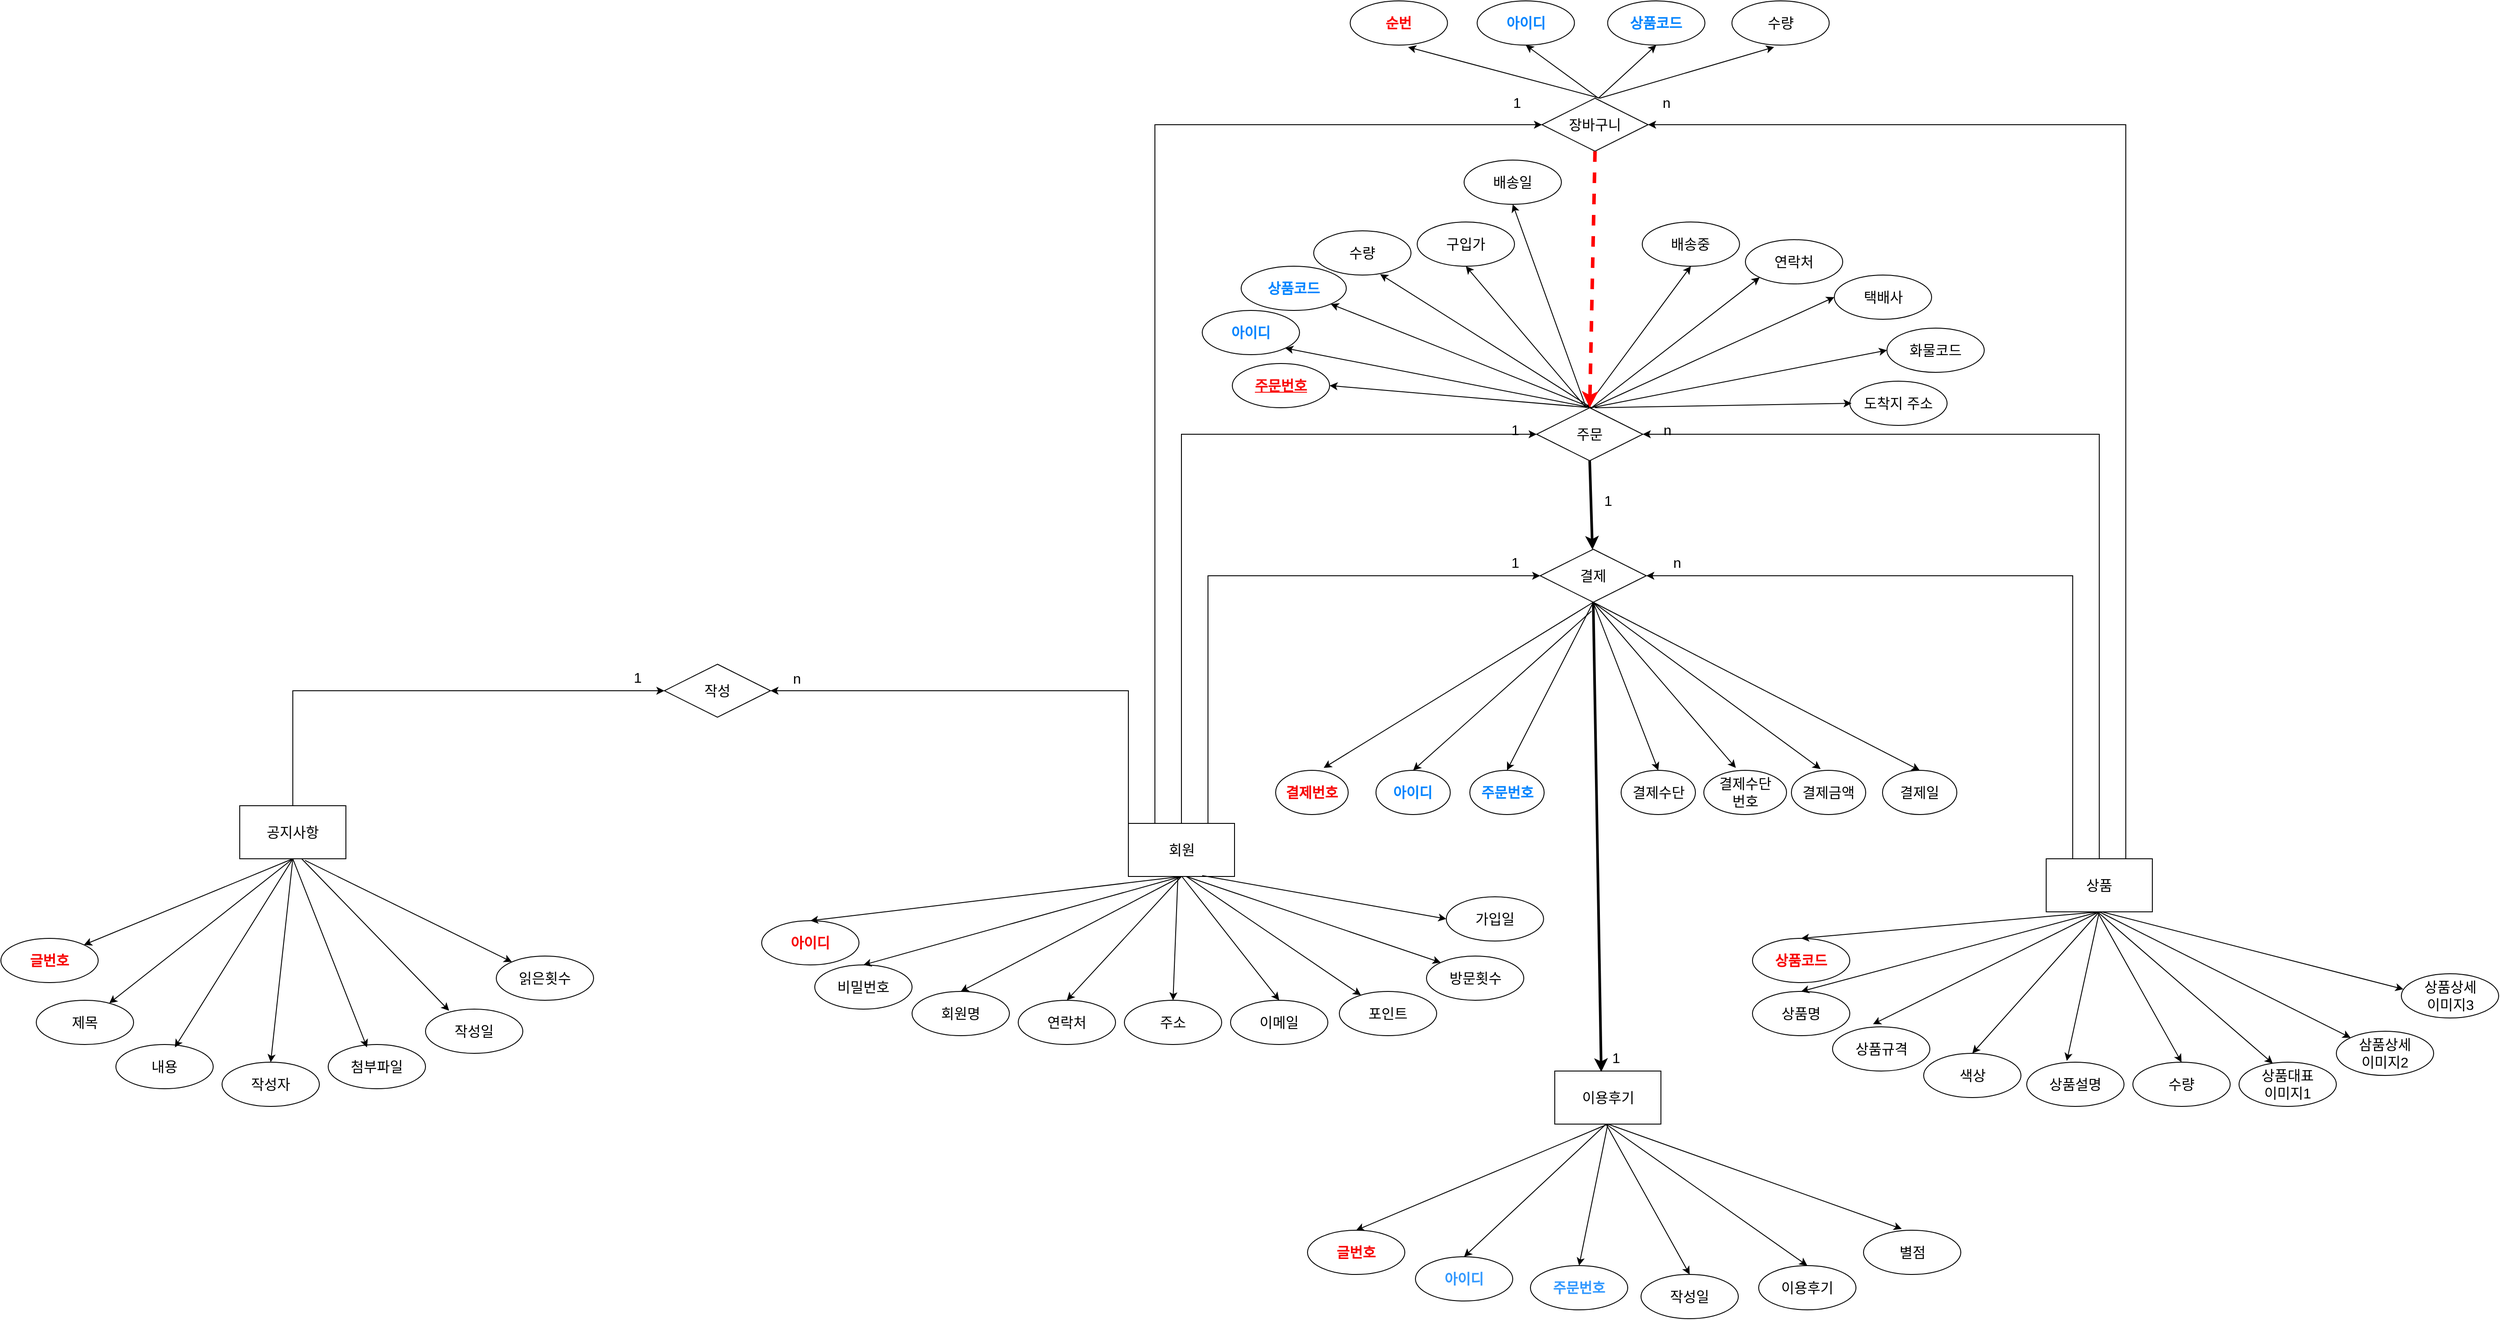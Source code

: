 <mxfile version="21.2.2" type="device">
  <diagram id="R2lEEEUBdFMjLlhIrx00" name="Page-1">
    <mxGraphModel dx="2390" dy="1178" grid="0" gridSize="10" guides="1" tooltips="1" connect="1" arrows="1" fold="1" page="1" pageScale="1" pageWidth="10000" pageHeight="5000" math="0" shadow="0" extFonts="Permanent Marker^https://fonts.googleapis.com/css?family=Permanent+Marker">
      <root>
        <mxCell id="0" />
        <mxCell id="1" parent="0" />
        <mxCell id="uqeAqKsrdyoIgIY8dId6-229" style="edgeStyle=orthogonalEdgeStyle;rounded=0;orthogonalLoop=1;jettySize=auto;html=1;exitX=0.5;exitY=0;exitDx=0;exitDy=0;entryX=0;entryY=0.5;entryDx=0;entryDy=0;fontSize=16;" parent="1" source="uqeAqKsrdyoIgIY8dId6-232" target="uqeAqKsrdyoIgIY8dId6-257" edge="1">
          <mxGeometry relative="1" as="geometry" />
        </mxCell>
        <mxCell id="uqeAqKsrdyoIgIY8dId6-230" style="edgeStyle=orthogonalEdgeStyle;rounded=0;orthogonalLoop=1;jettySize=auto;html=1;exitX=0.25;exitY=0;exitDx=0;exitDy=0;entryX=0;entryY=0.5;entryDx=0;entryDy=0;fontSize=16;" parent="1" source="uqeAqKsrdyoIgIY8dId6-232" target="uqeAqKsrdyoIgIY8dId6-267" edge="1">
          <mxGeometry relative="1" as="geometry" />
        </mxCell>
        <mxCell id="uqeAqKsrdyoIgIY8dId6-231" style="edgeStyle=orthogonalEdgeStyle;rounded=0;orthogonalLoop=1;jettySize=auto;html=1;exitX=0.75;exitY=0;exitDx=0;exitDy=0;entryX=0;entryY=0.5;entryDx=0;entryDy=0;fontSize=16;" parent="1" source="uqeAqKsrdyoIgIY8dId6-232" target="uqeAqKsrdyoIgIY8dId6-280" edge="1">
          <mxGeometry relative="1" as="geometry" />
        </mxCell>
        <mxCell id="uqy_jj-NDFEcj7-FZCHa-26" style="edgeStyle=orthogonalEdgeStyle;rounded=0;orthogonalLoop=1;jettySize=auto;html=1;exitX=0;exitY=0;exitDx=0;exitDy=0;entryX=1;entryY=0.5;entryDx=0;entryDy=0;" parent="1" source="uqeAqKsrdyoIgIY8dId6-232" target="uqy_jj-NDFEcj7-FZCHa-20" edge="1">
          <mxGeometry relative="1" as="geometry" />
        </mxCell>
        <mxCell id="uqeAqKsrdyoIgIY8dId6-232" value="회원" style="rounded=0;whiteSpace=wrap;html=1;fontSize=16;" parent="1" vertex="1">
          <mxGeometry x="1774.5" y="1350" width="120" height="60" as="geometry" />
        </mxCell>
        <mxCell id="uqeAqKsrdyoIgIY8dId6-233" style="edgeStyle=orthogonalEdgeStyle;rounded=0;orthogonalLoop=1;jettySize=auto;html=1;exitX=0.5;exitY=0;exitDx=0;exitDy=0;entryX=1;entryY=0.5;entryDx=0;entryDy=0;fontSize=16;" parent="1" source="uqeAqKsrdyoIgIY8dId6-236" target="uqeAqKsrdyoIgIY8dId6-257" edge="1">
          <mxGeometry relative="1" as="geometry" />
        </mxCell>
        <mxCell id="uqeAqKsrdyoIgIY8dId6-234" style="edgeStyle=orthogonalEdgeStyle;rounded=0;orthogonalLoop=1;jettySize=auto;html=1;exitX=0.75;exitY=0;exitDx=0;exitDy=0;entryX=1;entryY=0.5;entryDx=0;entryDy=0;fontSize=16;" parent="1" source="uqeAqKsrdyoIgIY8dId6-236" target="uqeAqKsrdyoIgIY8dId6-267" edge="1">
          <mxGeometry relative="1" as="geometry" />
        </mxCell>
        <mxCell id="uqeAqKsrdyoIgIY8dId6-235" style="edgeStyle=orthogonalEdgeStyle;rounded=0;orthogonalLoop=1;jettySize=auto;html=1;exitX=0.25;exitY=0;exitDx=0;exitDy=0;entryX=1;entryY=0.5;entryDx=0;entryDy=0;fontSize=16;" parent="1" source="uqeAqKsrdyoIgIY8dId6-236" target="uqeAqKsrdyoIgIY8dId6-280" edge="1">
          <mxGeometry relative="1" as="geometry" />
        </mxCell>
        <mxCell id="uqeAqKsrdyoIgIY8dId6-236" value="상품" style="rounded=0;whiteSpace=wrap;html=1;fontSize=16;" parent="1" vertex="1">
          <mxGeometry x="2812" y="1390" width="120" height="60" as="geometry" />
        </mxCell>
        <mxCell id="uqeAqKsrdyoIgIY8dId6-237" value="아이디" style="ellipse;whiteSpace=wrap;html=1;fontSize=16;fontStyle=1;fontColor=#f70202;" parent="1" vertex="1">
          <mxGeometry x="1360" y="1460" width="110" height="50" as="geometry" />
        </mxCell>
        <mxCell id="uqeAqKsrdyoIgIY8dId6-238" value="비밀번호" style="ellipse;whiteSpace=wrap;html=1;fontSize=16;" parent="1" vertex="1">
          <mxGeometry x="1420" y="1510" width="110" height="50" as="geometry" />
        </mxCell>
        <mxCell id="uqeAqKsrdyoIgIY8dId6-239" value="회원명" style="ellipse;whiteSpace=wrap;html=1;fontSize=16;" parent="1" vertex="1">
          <mxGeometry x="1530" y="1540" width="110" height="50" as="geometry" />
        </mxCell>
        <mxCell id="uqeAqKsrdyoIgIY8dId6-240" value="연락처" style="ellipse;whiteSpace=wrap;html=1;fontSize=16;" parent="1" vertex="1">
          <mxGeometry x="1650" y="1550" width="110" height="50" as="geometry" />
        </mxCell>
        <mxCell id="uqeAqKsrdyoIgIY8dId6-241" value="주소" style="ellipse;whiteSpace=wrap;html=1;fontSize=16;" parent="1" vertex="1">
          <mxGeometry x="1770" y="1550" width="110" height="50" as="geometry" />
        </mxCell>
        <mxCell id="uqeAqKsrdyoIgIY8dId6-242" value="" style="endArrow=classic;html=1;rounded=0;exitX=0.5;exitY=1;exitDx=0;exitDy=0;entryX=0.5;entryY=0;entryDx=0;entryDy=0;" parent="1" source="uqeAqKsrdyoIgIY8dId6-232" target="uqeAqKsrdyoIgIY8dId6-237" edge="1">
          <mxGeometry width="50" height="50" relative="1" as="geometry">
            <mxPoint x="1813" y="1440" as="sourcePoint" />
            <mxPoint x="1238" y="1420" as="targetPoint" />
          </mxGeometry>
        </mxCell>
        <mxCell id="uqeAqKsrdyoIgIY8dId6-243" value="" style="endArrow=classic;html=1;rounded=0;exitX=0.5;exitY=1;exitDx=0;exitDy=0;entryX=0.5;entryY=0;entryDx=0;entryDy=0;fontSize=16;" parent="1" source="uqeAqKsrdyoIgIY8dId6-232" target="uqeAqKsrdyoIgIY8dId6-238" edge="1">
          <mxGeometry width="50" height="50" relative="1" as="geometry">
            <mxPoint x="1844.5" y="1420" as="sourcePoint" />
            <mxPoint x="1605.5" y="1560" as="targetPoint" />
          </mxGeometry>
        </mxCell>
        <mxCell id="uqeAqKsrdyoIgIY8dId6-244" value="" style="endArrow=classic;html=1;rounded=0;exitX=0.5;exitY=1;exitDx=0;exitDy=0;entryX=0.5;entryY=0;entryDx=0;entryDy=0;fontSize=16;" parent="1" source="uqeAqKsrdyoIgIY8dId6-232" target="uqeAqKsrdyoIgIY8dId6-239" edge="1">
          <mxGeometry width="50" height="50" relative="1" as="geometry">
            <mxPoint x="1854.5" y="1430" as="sourcePoint" />
            <mxPoint x="1615.5" y="1570" as="targetPoint" />
          </mxGeometry>
        </mxCell>
        <mxCell id="uqeAqKsrdyoIgIY8dId6-245" value="" style="endArrow=classic;html=1;rounded=0;exitX=0.5;exitY=1;exitDx=0;exitDy=0;entryX=0.5;entryY=0;entryDx=0;entryDy=0;fontSize=16;" parent="1" source="uqeAqKsrdyoIgIY8dId6-232" target="uqeAqKsrdyoIgIY8dId6-240" edge="1">
          <mxGeometry width="50" height="50" relative="1" as="geometry">
            <mxPoint x="1864.5" y="1440" as="sourcePoint" />
            <mxPoint x="1625.5" y="1580" as="targetPoint" />
          </mxGeometry>
        </mxCell>
        <mxCell id="uqeAqKsrdyoIgIY8dId6-246" value="" style="endArrow=classic;html=1;rounded=0;entryX=0.5;entryY=0;entryDx=0;entryDy=0;fontSize=16;" parent="1" target="uqeAqKsrdyoIgIY8dId6-241" edge="1">
          <mxGeometry width="50" height="50" relative="1" as="geometry">
            <mxPoint x="1830.5" y="1410" as="sourcePoint" />
            <mxPoint x="1635.5" y="1590" as="targetPoint" />
          </mxGeometry>
        </mxCell>
        <mxCell id="uqeAqKsrdyoIgIY8dId6-247" value="상품코드" style="ellipse;whiteSpace=wrap;html=1;fontSize=16;fontStyle=1;fontColor=#f70202;" parent="1" vertex="1">
          <mxGeometry x="2480" y="1480" width="110" height="50" as="geometry" />
        </mxCell>
        <mxCell id="uqeAqKsrdyoIgIY8dId6-248" value="상품명" style="ellipse;whiteSpace=wrap;html=1;fontSize=16;" parent="1" vertex="1">
          <mxGeometry x="2480" y="1540" width="110" height="50" as="geometry" />
        </mxCell>
        <mxCell id="uqeAqKsrdyoIgIY8dId6-249" value="상품규격" style="ellipse;whiteSpace=wrap;html=1;fontSize=16;" parent="1" vertex="1">
          <mxGeometry x="2570.5" y="1580" width="110" height="50" as="geometry" />
        </mxCell>
        <mxCell id="uqeAqKsrdyoIgIY8dId6-250" value="색상" style="ellipse;whiteSpace=wrap;html=1;fontSize=16;" parent="1" vertex="1">
          <mxGeometry x="2673.5" y="1610" width="110" height="50" as="geometry" />
        </mxCell>
        <mxCell id="uqeAqKsrdyoIgIY8dId6-251" value="상품설명" style="ellipse;whiteSpace=wrap;html=1;fontSize=16;" parent="1" vertex="1">
          <mxGeometry x="2790" y="1620" width="110" height="50" as="geometry" />
        </mxCell>
        <mxCell id="uqeAqKsrdyoIgIY8dId6-252" value="" style="endArrow=classic;html=1;rounded=0;exitX=0.5;exitY=1;exitDx=0;exitDy=0;entryX=0.5;entryY=0;entryDx=0;entryDy=0;fontSize=16;" parent="1" source="uqeAqKsrdyoIgIY8dId6-236" target="uqeAqKsrdyoIgIY8dId6-247" edge="1">
          <mxGeometry width="50" height="50" relative="1" as="geometry">
            <mxPoint x="2176" y="1430" as="sourcePoint" />
            <mxPoint x="1937" y="1570" as="targetPoint" />
          </mxGeometry>
        </mxCell>
        <mxCell id="uqeAqKsrdyoIgIY8dId6-253" value="" style="endArrow=classic;html=1;rounded=0;entryX=0.5;entryY=0;entryDx=0;entryDy=0;fontSize=16;" parent="1" target="uqeAqKsrdyoIgIY8dId6-248" edge="1">
          <mxGeometry width="50" height="50" relative="1" as="geometry">
            <mxPoint x="2872" y="1450" as="sourcePoint" />
            <mxPoint x="2647" y="1570" as="targetPoint" />
          </mxGeometry>
        </mxCell>
        <mxCell id="uqeAqKsrdyoIgIY8dId6-254" value="" style="endArrow=classic;html=1;rounded=0;entryX=0.416;entryY=-0.059;entryDx=0;entryDy=0;entryPerimeter=0;exitX=0.5;exitY=1;exitDx=0;exitDy=0;fontSize=16;" parent="1" source="uqeAqKsrdyoIgIY8dId6-236" target="uqeAqKsrdyoIgIY8dId6-249" edge="1">
          <mxGeometry width="50" height="50" relative="1" as="geometry">
            <mxPoint x="2872" y="1460" as="sourcePoint" />
            <mxPoint x="2667" y="1590" as="targetPoint" />
          </mxGeometry>
        </mxCell>
        <mxCell id="uqeAqKsrdyoIgIY8dId6-255" value="" style="endArrow=classic;html=1;rounded=0;entryX=0.5;entryY=0;entryDx=0;entryDy=0;fontSize=16;" parent="1" target="uqeAqKsrdyoIgIY8dId6-250" edge="1">
          <mxGeometry width="50" height="50" relative="1" as="geometry">
            <mxPoint x="2872" y="1450" as="sourcePoint" />
            <mxPoint x="2677" y="1600" as="targetPoint" />
          </mxGeometry>
        </mxCell>
        <mxCell id="uqeAqKsrdyoIgIY8dId6-256" value="" style="endArrow=classic;html=1;rounded=0;entryX=0.412;entryY=-0.029;entryDx=0;entryDy=0;fontSize=16;entryPerimeter=0;" parent="1" target="uqeAqKsrdyoIgIY8dId6-251" edge="1">
          <mxGeometry width="50" height="50" relative="1" as="geometry">
            <mxPoint x="2872" y="1450" as="sourcePoint" />
            <mxPoint x="3157" y="1560" as="targetPoint" />
          </mxGeometry>
        </mxCell>
        <mxCell id="uqeAqKsrdyoIgIY8dId6-257" value="주문" style="rhombus;whiteSpace=wrap;html=1;fontSize=16;" parent="1" vertex="1">
          <mxGeometry x="2236" y="880" width="120" height="60" as="geometry" />
        </mxCell>
        <mxCell id="uqeAqKsrdyoIgIY8dId6-258" value="주문번호" style="ellipse;whiteSpace=wrap;html=1;fontSize=16;fontStyle=5;fontColor=#f90b0b;" parent="1" vertex="1">
          <mxGeometry x="1892" y="830" width="110" height="50" as="geometry" />
        </mxCell>
        <mxCell id="uqeAqKsrdyoIgIY8dId6-259" value="아이디" style="ellipse;whiteSpace=wrap;html=1;fontSize=16;fontStyle=1;fontColor=#0084ff;" parent="1" vertex="1">
          <mxGeometry x="1858" y="770" width="110" height="50" as="geometry" />
        </mxCell>
        <mxCell id="uqeAqKsrdyoIgIY8dId6-260" value="상품코드" style="ellipse;whiteSpace=wrap;html=1;fontSize=16;fontStyle=1;fontColor=#0084ff;" parent="1" vertex="1">
          <mxGeometry x="1902" y="720" width="118.88" height="50" as="geometry" />
        </mxCell>
        <mxCell id="uqeAqKsrdyoIgIY8dId6-261" value="수량" style="ellipse;whiteSpace=wrap;html=1;fontSize=16;" parent="1" vertex="1">
          <mxGeometry x="1984" y="680" width="110" height="50" as="geometry" />
        </mxCell>
        <mxCell id="uqeAqKsrdyoIgIY8dId6-262" value="" style="endArrow=classic;html=1;rounded=0;exitX=0.5;exitY=0;exitDx=0;exitDy=0;entryX=1;entryY=0.5;entryDx=0;entryDy=0;fontSize=16;" parent="1" target="uqeAqKsrdyoIgIY8dId6-258" edge="1">
          <mxGeometry width="50" height="50" relative="1" as="geometry">
            <mxPoint x="2298" y="880" as="sourcePoint" />
            <mxPoint x="2344" y="810" as="targetPoint" />
          </mxGeometry>
        </mxCell>
        <mxCell id="uqeAqKsrdyoIgIY8dId6-263" value="" style="endArrow=classic;html=1;rounded=0;exitX=0.5;exitY=0;exitDx=0;exitDy=0;entryX=1;entryY=1;entryDx=0;entryDy=0;fontSize=16;" parent="1" target="uqeAqKsrdyoIgIY8dId6-259" edge="1">
          <mxGeometry width="50" height="50" relative="1" as="geometry">
            <mxPoint x="2298" y="880" as="sourcePoint" />
            <mxPoint x="2116" y="791" as="targetPoint" />
          </mxGeometry>
        </mxCell>
        <mxCell id="uqeAqKsrdyoIgIY8dId6-264" value="" style="endArrow=classic;html=1;rounded=0;exitX=0.5;exitY=0;exitDx=0;exitDy=0;fontSize=16;entryX=1;entryY=1;entryDx=0;entryDy=0;" parent="1" target="uqeAqKsrdyoIgIY8dId6-260" edge="1">
          <mxGeometry width="50" height="50" relative="1" as="geometry">
            <mxPoint x="2298" y="880" as="sourcePoint" />
            <mxPoint x="1972" y="770" as="targetPoint" />
          </mxGeometry>
        </mxCell>
        <mxCell id="uqeAqKsrdyoIgIY8dId6-265" value="" style="endArrow=classic;html=1;rounded=0;exitX=0.5;exitY=0;exitDx=0;exitDy=0;entryX=0.683;entryY=0.98;entryDx=0;entryDy=0;fontSize=16;entryPerimeter=0;" parent="1" target="uqeAqKsrdyoIgIY8dId6-261" edge="1">
          <mxGeometry width="50" height="50" relative="1" as="geometry">
            <mxPoint x="2298" y="880" as="sourcePoint" />
            <mxPoint x="2136" y="811" as="targetPoint" />
          </mxGeometry>
        </mxCell>
        <mxCell id="uqeAqKsrdyoIgIY8dId6-266" value="" style="endArrow=classic;html=1;rounded=0;entryX=0.5;entryY=1;entryDx=0;entryDy=0;fontSize=16;" parent="1" target="uqeAqKsrdyoIgIY8dId6-328" edge="1">
          <mxGeometry width="50" height="50" relative="1" as="geometry">
            <mxPoint x="2292" y="880" as="sourcePoint" />
            <mxPoint x="2146" y="821" as="targetPoint" />
          </mxGeometry>
        </mxCell>
        <mxCell id="uqeAqKsrdyoIgIY8dId6-267" value="장바구니" style="rhombus;whiteSpace=wrap;html=1;fontSize=16;" parent="1" vertex="1">
          <mxGeometry x="2242" y="530" width="120" height="60" as="geometry" />
        </mxCell>
        <mxCell id="uqeAqKsrdyoIgIY8dId6-268" value="순번" style="ellipse;whiteSpace=wrap;html=1;fontSize=16;fontStyle=1;fontColor=#fb0404;" parent="1" vertex="1">
          <mxGeometry x="2025.25" y="420" width="110" height="50" as="geometry" />
        </mxCell>
        <mxCell id="uqeAqKsrdyoIgIY8dId6-269" value="아이디" style="ellipse;whiteSpace=wrap;html=1;fontSize=16;fontStyle=1;fontColor=#0084ff;" parent="1" vertex="1">
          <mxGeometry x="2168.75" y="420" width="110" height="50" as="geometry" />
        </mxCell>
        <mxCell id="uqeAqKsrdyoIgIY8dId6-270" value="상품코드" style="ellipse;whiteSpace=wrap;html=1;fontSize=16;fontStyle=1;fontColor=#0084ff;" parent="1" vertex="1">
          <mxGeometry x="2316.25" y="420" width="110" height="50" as="geometry" />
        </mxCell>
        <mxCell id="uqeAqKsrdyoIgIY8dId6-271" value="수량" style="ellipse;whiteSpace=wrap;html=1;fontSize=16;" parent="1" vertex="1">
          <mxGeometry x="2456.75" y="420" width="110" height="50" as="geometry" />
        </mxCell>
        <mxCell id="uqeAqKsrdyoIgIY8dId6-272" value="" style="endArrow=classic;html=1;rounded=0;exitX=0.5;exitY=0;exitDx=0;exitDy=0;entryX=0.595;entryY=1.045;entryDx=0;entryDy=0;entryPerimeter=0;fontSize=16;" parent="1" target="uqeAqKsrdyoIgIY8dId6-268" edge="1">
          <mxGeometry width="50" height="50" relative="1" as="geometry">
            <mxPoint x="2307.38" y="530" as="sourcePoint" />
            <mxPoint x="2415.38" y="630" as="targetPoint" />
          </mxGeometry>
        </mxCell>
        <mxCell id="uqeAqKsrdyoIgIY8dId6-273" value="" style="endArrow=classic;html=1;rounded=0;entryX=0.5;entryY=1;entryDx=0;entryDy=0;fontSize=16;" parent="1" target="uqeAqKsrdyoIgIY8dId6-269" edge="1">
          <mxGeometry width="50" height="50" relative="1" as="geometry">
            <mxPoint x="2305.88" y="530" as="sourcePoint" />
            <mxPoint x="2129.38" y="452" as="targetPoint" />
          </mxGeometry>
        </mxCell>
        <mxCell id="uqeAqKsrdyoIgIY8dId6-274" value="" style="endArrow=classic;html=1;rounded=0;entryX=0.5;entryY=1;entryDx=0;entryDy=0;fontSize=16;" parent="1" target="uqeAqKsrdyoIgIY8dId6-270" edge="1">
          <mxGeometry width="50" height="50" relative="1" as="geometry">
            <mxPoint x="2305.88" y="530" as="sourcePoint" />
            <mxPoint x="2263.38" y="450" as="targetPoint" />
          </mxGeometry>
        </mxCell>
        <mxCell id="uqeAqKsrdyoIgIY8dId6-275" value="" style="endArrow=classic;html=1;rounded=0;entryX=0.434;entryY=1.045;entryDx=0;entryDy=0;entryPerimeter=0;exitX=0.5;exitY=0;exitDx=0;exitDy=0;fontSize=16;" parent="1" target="uqeAqKsrdyoIgIY8dId6-271" edge="1">
          <mxGeometry width="50" height="50" relative="1" as="geometry">
            <mxPoint x="2307.38" y="530" as="sourcePoint" />
            <mxPoint x="2410.38" y="450" as="targetPoint" />
          </mxGeometry>
        </mxCell>
        <mxCell id="uqeAqKsrdyoIgIY8dId6-276" value="1" style="text;html=1;strokeColor=none;fillColor=none;align=center;verticalAlign=middle;whiteSpace=wrap;rounded=0;fontSize=16;" parent="1" vertex="1">
          <mxGeometry x="2182" y="890" width="60" height="30" as="geometry" />
        </mxCell>
        <mxCell id="uqeAqKsrdyoIgIY8dId6-277" value="n" style="text;html=1;strokeColor=none;fillColor=none;align=center;verticalAlign=middle;whiteSpace=wrap;rounded=0;fontSize=16;" parent="1" vertex="1">
          <mxGeometry x="2354" y="890" width="60" height="30" as="geometry" />
        </mxCell>
        <mxCell id="uqeAqKsrdyoIgIY8dId6-278" value="1" style="text;html=1;strokeColor=none;fillColor=none;align=center;verticalAlign=middle;whiteSpace=wrap;rounded=0;fontSize=16;" parent="1" vertex="1">
          <mxGeometry x="2183.88" y="520" width="60" height="30" as="geometry" />
        </mxCell>
        <mxCell id="uqeAqKsrdyoIgIY8dId6-279" value="n" style="text;html=1;strokeColor=none;fillColor=none;align=center;verticalAlign=middle;whiteSpace=wrap;rounded=0;fontSize=16;" parent="1" vertex="1">
          <mxGeometry x="2353.38" y="520" width="60" height="30" as="geometry" />
        </mxCell>
        <mxCell id="uqeAqKsrdyoIgIY8dId6-280" value="결제" style="rhombus;whiteSpace=wrap;html=1;fontSize=16;" parent="1" vertex="1">
          <mxGeometry x="2240" y="1040" width="120" height="60" as="geometry" />
        </mxCell>
        <mxCell id="uqeAqKsrdyoIgIY8dId6-281" value="" style="endArrow=classic;html=1;rounded=0;exitX=0.5;exitY=1;exitDx=0;exitDy=0;fontSize=16;strokeWidth=3;" parent="1" source="uqeAqKsrdyoIgIY8dId6-257" target="uqeAqKsrdyoIgIY8dId6-280" edge="1">
          <mxGeometry width="50" height="50" relative="1" as="geometry">
            <mxPoint x="2382" y="1080" as="sourcePoint" />
            <mxPoint x="2432" y="1030" as="targetPoint" />
          </mxGeometry>
        </mxCell>
        <mxCell id="uqeAqKsrdyoIgIY8dId6-282" value="결제번호" style="ellipse;whiteSpace=wrap;html=1;fontSize=16;fontStyle=1;fontColor=#f70202;" parent="1" vertex="1">
          <mxGeometry x="1941" y="1290" width="82" height="50" as="geometry" />
        </mxCell>
        <mxCell id="uqeAqKsrdyoIgIY8dId6-283" value="아이디" style="ellipse;whiteSpace=wrap;html=1;fontSize=16;fontStyle=1;fontColor=#0084ff;" parent="1" vertex="1">
          <mxGeometry x="2054.38" y="1290" width="84" height="50" as="geometry" />
        </mxCell>
        <mxCell id="uqeAqKsrdyoIgIY8dId6-284" value="주문번호" style="ellipse;whiteSpace=wrap;html=1;fontSize=16;fontStyle=1;fontColor=#0084ff;" parent="1" vertex="1">
          <mxGeometry x="2160.5" y="1290" width="84" height="50" as="geometry" />
        </mxCell>
        <mxCell id="uqeAqKsrdyoIgIY8dId6-285" value="결제수단" style="ellipse;whiteSpace=wrap;html=1;fontSize=16;" parent="1" vertex="1">
          <mxGeometry x="2331.5" y="1290" width="84" height="50" as="geometry" />
        </mxCell>
        <mxCell id="uqeAqKsrdyoIgIY8dId6-286" value="결제수단&lt;br&gt;번호" style="ellipse;whiteSpace=wrap;html=1;fontSize=16;" parent="1" vertex="1">
          <mxGeometry x="2425" y="1290" width="93.5" height="50" as="geometry" />
        </mxCell>
        <mxCell id="uqeAqKsrdyoIgIY8dId6-287" value="결제금액" style="ellipse;whiteSpace=wrap;html=1;fontSize=16;" parent="1" vertex="1">
          <mxGeometry x="2524" y="1290" width="84" height="50" as="geometry" />
        </mxCell>
        <mxCell id="uqeAqKsrdyoIgIY8dId6-288" value="결제일" style="ellipse;whiteSpace=wrap;html=1;fontSize=16;" parent="1" vertex="1">
          <mxGeometry x="2627" y="1290" width="84" height="50" as="geometry" />
        </mxCell>
        <mxCell id="uqeAqKsrdyoIgIY8dId6-289" value="1" style="text;html=1;strokeColor=none;fillColor=none;align=center;verticalAlign=middle;whiteSpace=wrap;rounded=0;fontSize=16;" parent="1" vertex="1">
          <mxGeometry x="2182" y="1040" width="60" height="30" as="geometry" />
        </mxCell>
        <mxCell id="uqeAqKsrdyoIgIY8dId6-290" value="n" style="text;html=1;strokeColor=none;fillColor=none;align=center;verticalAlign=middle;whiteSpace=wrap;rounded=0;fontSize=16;" parent="1" vertex="1">
          <mxGeometry x="2365" y="1040" width="60" height="30" as="geometry" />
        </mxCell>
        <mxCell id="uqeAqKsrdyoIgIY8dId6-291" value="" style="endArrow=classic;html=1;rounded=0;exitX=0.5;exitY=1;exitDx=0;exitDy=0;entryX=0.662;entryY=-0.055;entryDx=0;entryDy=0;entryPerimeter=0;fontSize=16;" parent="1" source="uqeAqKsrdyoIgIY8dId6-280" target="uqeAqKsrdyoIgIY8dId6-282" edge="1">
          <mxGeometry width="50" height="50" relative="1" as="geometry">
            <mxPoint x="2377.5" y="1140" as="sourcePoint" />
            <mxPoint x="2427.5" y="1090" as="targetPoint" />
          </mxGeometry>
        </mxCell>
        <mxCell id="uqeAqKsrdyoIgIY8dId6-292" value="" style="endArrow=classic;html=1;rounded=0;entryX=0.5;entryY=0;entryDx=0;entryDy=0;fontSize=16;" parent="1" target="uqeAqKsrdyoIgIY8dId6-283" edge="1">
          <mxGeometry width="50" height="50" relative="1" as="geometry">
            <mxPoint x="2298" y="1110" as="sourcePoint" />
            <mxPoint x="2035.5" y="1107" as="targetPoint" />
          </mxGeometry>
        </mxCell>
        <mxCell id="uqeAqKsrdyoIgIY8dId6-293" value="" style="endArrow=classic;html=1;rounded=0;entryX=0.5;entryY=0;entryDx=0;entryDy=0;fontSize=16;" parent="1" target="uqeAqKsrdyoIgIY8dId6-284" edge="1">
          <mxGeometry width="50" height="50" relative="1" as="geometry">
            <mxPoint x="2300" y="1100" as="sourcePoint" />
            <mxPoint x="2136.5" y="1110" as="targetPoint" />
          </mxGeometry>
        </mxCell>
        <mxCell id="uqeAqKsrdyoIgIY8dId6-294" value="" style="endArrow=classic;html=1;rounded=0;entryX=0.5;entryY=0;entryDx=0;entryDy=0;exitX=0.5;exitY=1;exitDx=0;exitDy=0;fontSize=16;" parent="1" source="uqeAqKsrdyoIgIY8dId6-280" target="uqeAqKsrdyoIgIY8dId6-285" edge="1">
          <mxGeometry width="50" height="50" relative="1" as="geometry">
            <mxPoint x="2317.5" y="1050" as="sourcePoint" />
            <mxPoint x="2243.5" y="1110" as="targetPoint" />
          </mxGeometry>
        </mxCell>
        <mxCell id="uqeAqKsrdyoIgIY8dId6-295" value="" style="endArrow=classic;html=1;rounded=0;entryX=0.387;entryY=-0.055;entryDx=0;entryDy=0;exitX=0.5;exitY=1;exitDx=0;exitDy=0;entryPerimeter=0;fontSize=16;" parent="1" source="uqeAqKsrdyoIgIY8dId6-280" target="uqeAqKsrdyoIgIY8dId6-286" edge="1">
          <mxGeometry width="50" height="50" relative="1" as="geometry">
            <mxPoint x="2313.5" y="1050" as="sourcePoint" />
            <mxPoint x="2355.5" y="1110" as="targetPoint" />
          </mxGeometry>
        </mxCell>
        <mxCell id="uqeAqKsrdyoIgIY8dId6-296" value="" style="endArrow=classic;html=1;rounded=0;entryX=0.393;entryY=-0.03;entryDx=0;entryDy=0;entryPerimeter=0;fontSize=16;" parent="1" target="uqeAqKsrdyoIgIY8dId6-287" edge="1">
          <mxGeometry width="50" height="50" relative="1" as="geometry">
            <mxPoint x="2300" y="1100" as="sourcePoint" />
            <mxPoint x="2449.5" y="1107" as="targetPoint" />
          </mxGeometry>
        </mxCell>
        <mxCell id="uqeAqKsrdyoIgIY8dId6-297" value="" style="endArrow=classic;html=1;rounded=0;entryX=0.5;entryY=0;entryDx=0;entryDy=0;fontSize=16;" parent="1" target="uqeAqKsrdyoIgIY8dId6-288" edge="1">
          <mxGeometry width="50" height="50" relative="1" as="geometry">
            <mxPoint x="2300" y="1100" as="sourcePoint" />
            <mxPoint x="2539.5" y="1109" as="targetPoint" />
          </mxGeometry>
        </mxCell>
        <mxCell id="uqeAqKsrdyoIgIY8dId6-298" value="이용후기" style="rounded=0;whiteSpace=wrap;html=1;fontSize=16;" parent="1" vertex="1">
          <mxGeometry x="2256.5" y="1630" width="120" height="60" as="geometry" />
        </mxCell>
        <mxCell id="uqeAqKsrdyoIgIY8dId6-299" value="아이디" style="ellipse;whiteSpace=wrap;html=1;fontSize=16;fontStyle=1;fontColor=#3399FF;" parent="1" vertex="1">
          <mxGeometry x="2099" y="1840" width="110" height="50" as="geometry" />
        </mxCell>
        <mxCell id="uqeAqKsrdyoIgIY8dId6-300" value="주문번호" style="ellipse;whiteSpace=wrap;html=1;fontSize=16;fontStyle=1;fontColor=#3399FF;" parent="1" vertex="1">
          <mxGeometry x="2229" y="1850" width="110" height="50" as="geometry" />
        </mxCell>
        <mxCell id="uqeAqKsrdyoIgIY8dId6-301" value="글번호" style="ellipse;whiteSpace=wrap;html=1;fontSize=16;fontStyle=1;fontColor=#f70202;" parent="1" vertex="1">
          <mxGeometry x="1977" y="1810" width="110" height="50" as="geometry" />
        </mxCell>
        <mxCell id="uqeAqKsrdyoIgIY8dId6-302" value="작성일" style="ellipse;whiteSpace=wrap;html=1;fontSize=16;" parent="1" vertex="1">
          <mxGeometry x="2354" y="1860" width="110" height="50" as="geometry" />
        </mxCell>
        <mxCell id="uqeAqKsrdyoIgIY8dId6-303" value="이용후기" style="ellipse;whiteSpace=wrap;html=1;fontSize=16;" parent="1" vertex="1">
          <mxGeometry x="2487" y="1850" width="110" height="50" as="geometry" />
        </mxCell>
        <mxCell id="uqeAqKsrdyoIgIY8dId6-304" value="별점" style="ellipse;whiteSpace=wrap;html=1;fontSize=16;" parent="1" vertex="1">
          <mxGeometry x="2605.5" y="1810" width="110" height="50" as="geometry" />
        </mxCell>
        <mxCell id="uqeAqKsrdyoIgIY8dId6-305" value="" style="endArrow=classic;html=1;rounded=0;exitX=0.5;exitY=1;exitDx=0;exitDy=0;entryX=0.5;entryY=0;entryDx=0;entryDy=0;fontSize=16;" parent="1" source="uqeAqKsrdyoIgIY8dId6-298" target="uqeAqKsrdyoIgIY8dId6-301" edge="1">
          <mxGeometry width="50" height="50" relative="1" as="geometry">
            <mxPoint x="2344.5" y="1610" as="sourcePoint" />
            <mxPoint x="2394.5" y="1560" as="targetPoint" />
          </mxGeometry>
        </mxCell>
        <mxCell id="uqeAqKsrdyoIgIY8dId6-306" value="" style="endArrow=classic;html=1;rounded=0;entryX=0.5;entryY=0;entryDx=0;entryDy=0;fontSize=16;" parent="1" target="uqeAqKsrdyoIgIY8dId6-299" edge="1">
          <mxGeometry width="50" height="50" relative="1" as="geometry">
            <mxPoint x="2314.5" y="1690" as="sourcePoint" />
            <mxPoint x="1962.5" y="1820" as="targetPoint" />
          </mxGeometry>
        </mxCell>
        <mxCell id="uqeAqKsrdyoIgIY8dId6-307" value="" style="endArrow=classic;html=1;rounded=0;entryX=0.5;entryY=0;entryDx=0;entryDy=0;exitX=0.5;exitY=1;exitDx=0;exitDy=0;fontSize=16;" parent="1" source="uqeAqKsrdyoIgIY8dId6-298" target="uqeAqKsrdyoIgIY8dId6-300" edge="1">
          <mxGeometry width="50" height="50" relative="1" as="geometry">
            <mxPoint x="2324.5" y="1700" as="sourcePoint" />
            <mxPoint x="2085.5" y="1820" as="targetPoint" />
          </mxGeometry>
        </mxCell>
        <mxCell id="uqeAqKsrdyoIgIY8dId6-308" value="" style="endArrow=classic;html=1;rounded=0;entryX=0.5;entryY=0;entryDx=0;entryDy=0;fontSize=16;" parent="1" target="uqeAqKsrdyoIgIY8dId6-302" edge="1">
          <mxGeometry width="50" height="50" relative="1" as="geometry">
            <mxPoint x="2314.5" y="1690" as="sourcePoint" />
            <mxPoint x="2209.5" y="1820" as="targetPoint" />
          </mxGeometry>
        </mxCell>
        <mxCell id="uqeAqKsrdyoIgIY8dId6-309" value="" style="endArrow=classic;html=1;rounded=0;entryX=0.5;entryY=0;entryDx=0;entryDy=0;fontSize=16;" parent="1" target="uqeAqKsrdyoIgIY8dId6-303" edge="1">
          <mxGeometry width="50" height="50" relative="1" as="geometry">
            <mxPoint x="2314.5" y="1690" as="sourcePoint" />
            <mxPoint x="2333.5" y="1820" as="targetPoint" />
          </mxGeometry>
        </mxCell>
        <mxCell id="uqeAqKsrdyoIgIY8dId6-310" value="" style="endArrow=classic;html=1;rounded=0;entryX=0.393;entryY=-0.03;entryDx=0;entryDy=0;exitX=0.5;exitY=1;exitDx=0;exitDy=0;entryPerimeter=0;fontSize=16;" parent="1" source="uqeAqKsrdyoIgIY8dId6-298" target="uqeAqKsrdyoIgIY8dId6-304" edge="1">
          <mxGeometry width="50" height="50" relative="1" as="geometry">
            <mxPoint x="2324.5" y="1700" as="sourcePoint" />
            <mxPoint x="2459.5" y="1820" as="targetPoint" />
          </mxGeometry>
        </mxCell>
        <mxCell id="uqeAqKsrdyoIgIY8dId6-311" value="" style="endArrow=classic;html=1;rounded=0;exitX=0.5;exitY=1;exitDx=0;exitDy=0;fontSize=16;strokeWidth=3;entryX=0.438;entryY=0.017;entryDx=0;entryDy=0;entryPerimeter=0;" parent="1" source="uqeAqKsrdyoIgIY8dId6-280" target="uqeAqKsrdyoIgIY8dId6-298" edge="1">
          <mxGeometry width="50" height="50" relative="1" as="geometry">
            <mxPoint x="2312.5" y="950" as="sourcePoint" />
            <mxPoint x="2312.5" y="990" as="targetPoint" />
          </mxGeometry>
        </mxCell>
        <mxCell id="uqeAqKsrdyoIgIY8dId6-312" value="1" style="text;html=1;strokeColor=none;fillColor=none;align=center;verticalAlign=middle;whiteSpace=wrap;rounded=0;fontSize=16;" parent="1" vertex="1">
          <mxGeometry x="2286.5" y="970" width="60" height="30" as="geometry" />
        </mxCell>
        <mxCell id="uqeAqKsrdyoIgIY8dId6-313" value="1" style="text;html=1;strokeColor=none;fillColor=none;align=center;verticalAlign=middle;whiteSpace=wrap;rounded=0;fontSize=16;" parent="1" vertex="1">
          <mxGeometry x="2296" y="1600" width="60" height="30" as="geometry" />
        </mxCell>
        <mxCell id="uqeAqKsrdyoIgIY8dId6-314" value="이메일" style="ellipse;whiteSpace=wrap;html=1;fontSize=16;" parent="1" vertex="1">
          <mxGeometry x="1890" y="1550" width="110" height="50" as="geometry" />
        </mxCell>
        <mxCell id="uqeAqKsrdyoIgIY8dId6-315" value="포인트" style="ellipse;whiteSpace=wrap;html=1;fontSize=16;" parent="1" vertex="1">
          <mxGeometry x="2013" y="1540" width="110" height="50" as="geometry" />
        </mxCell>
        <mxCell id="uqeAqKsrdyoIgIY8dId6-316" value="방문횟수" style="ellipse;whiteSpace=wrap;html=1;fontSize=16;" parent="1" vertex="1">
          <mxGeometry x="2111.5" y="1500" width="110" height="50" as="geometry" />
        </mxCell>
        <mxCell id="uqeAqKsrdyoIgIY8dId6-317" value="" style="endArrow=classic;html=1;rounded=0;entryX=0.5;entryY=0;entryDx=0;entryDy=0;fontSize=16;" parent="1" target="uqeAqKsrdyoIgIY8dId6-314" edge="1">
          <mxGeometry width="50" height="50" relative="1" as="geometry">
            <mxPoint x="1835" y="1410" as="sourcePoint" />
            <mxPoint x="1835" y="1560" as="targetPoint" />
          </mxGeometry>
        </mxCell>
        <mxCell id="uqeAqKsrdyoIgIY8dId6-318" value="" style="endArrow=classic;html=1;rounded=0;fontSize=16;" parent="1" target="uqeAqKsrdyoIgIY8dId6-315" edge="1">
          <mxGeometry width="50" height="50" relative="1" as="geometry">
            <mxPoint x="1840" y="1410" as="sourcePoint" />
            <mxPoint x="1845" y="1570" as="targetPoint" />
          </mxGeometry>
        </mxCell>
        <mxCell id="uqeAqKsrdyoIgIY8dId6-319" value="" style="endArrow=classic;html=1;rounded=0;entryX=0;entryY=0;entryDx=0;entryDy=0;fontSize=16;" parent="1" target="uqeAqKsrdyoIgIY8dId6-316" edge="1">
          <mxGeometry width="50" height="50" relative="1" as="geometry">
            <mxPoint x="1840" y="1410" as="sourcePoint" />
            <mxPoint x="1855" y="1580" as="targetPoint" />
          </mxGeometry>
        </mxCell>
        <mxCell id="uqeAqKsrdyoIgIY8dId6-320" value="수량" style="ellipse;whiteSpace=wrap;html=1;fontSize=16;" parent="1" vertex="1">
          <mxGeometry x="2910" y="1620" width="110" height="50" as="geometry" />
        </mxCell>
        <mxCell id="uqeAqKsrdyoIgIY8dId6-321" value="상품대표&lt;br&gt;이미지1" style="ellipse;whiteSpace=wrap;html=1;fontSize=16;" parent="1" vertex="1">
          <mxGeometry x="3030" y="1620" width="110" height="50" as="geometry" />
        </mxCell>
        <mxCell id="uqeAqKsrdyoIgIY8dId6-322" value="삼품상세&lt;br&gt;이미지2" style="ellipse;whiteSpace=wrap;html=1;fontSize=16;" parent="1" vertex="1">
          <mxGeometry x="3140" y="1585" width="110" height="50" as="geometry" />
        </mxCell>
        <mxCell id="uqeAqKsrdyoIgIY8dId6-323" value="상품상세&lt;br&gt;이미지3" style="ellipse;whiteSpace=wrap;html=1;fontSize=16;" parent="1" vertex="1">
          <mxGeometry x="3213.5" y="1520" width="110" height="50" as="geometry" />
        </mxCell>
        <mxCell id="uqeAqKsrdyoIgIY8dId6-324" value="" style="endArrow=classic;html=1;rounded=0;entryX=0.5;entryY=0;entryDx=0;entryDy=0;fontSize=16;" parent="1" target="uqeAqKsrdyoIgIY8dId6-320" edge="1">
          <mxGeometry width="50" height="50" relative="1" as="geometry">
            <mxPoint x="2870" y="1450" as="sourcePoint" />
            <mxPoint x="2845" y="1629" as="targetPoint" />
          </mxGeometry>
        </mxCell>
        <mxCell id="uqeAqKsrdyoIgIY8dId6-325" value="" style="endArrow=classic;html=1;rounded=0;entryX=0.347;entryY=0.029;entryDx=0;entryDy=0;fontSize=16;entryPerimeter=0;" parent="1" target="uqeAqKsrdyoIgIY8dId6-321" edge="1">
          <mxGeometry width="50" height="50" relative="1" as="geometry">
            <mxPoint x="2870" y="1450" as="sourcePoint" />
            <mxPoint x="2855" y="1639" as="targetPoint" />
          </mxGeometry>
        </mxCell>
        <mxCell id="uqeAqKsrdyoIgIY8dId6-326" value="" style="endArrow=classic;html=1;rounded=0;entryX=0;entryY=0;entryDx=0;entryDy=0;fontSize=16;exitX=0.5;exitY=1;exitDx=0;exitDy=0;" parent="1" source="uqeAqKsrdyoIgIY8dId6-236" target="uqeAqKsrdyoIgIY8dId6-322" edge="1">
          <mxGeometry width="50" height="50" relative="1" as="geometry">
            <mxPoint x="2880" y="1460" as="sourcePoint" />
            <mxPoint x="2865" y="1649" as="targetPoint" />
          </mxGeometry>
        </mxCell>
        <mxCell id="uqeAqKsrdyoIgIY8dId6-327" value="" style="endArrow=classic;html=1;rounded=0;entryX=0;entryY=0;entryDx=0;entryDy=0;fontSize=16;" parent="1" edge="1">
          <mxGeometry width="50" height="50" relative="1" as="geometry">
            <mxPoint x="2875" y="1450" as="sourcePoint" />
            <mxPoint x="3215.801" y="1537.464" as="targetPoint" />
          </mxGeometry>
        </mxCell>
        <mxCell id="uqeAqKsrdyoIgIY8dId6-328" value="구입가" style="ellipse;whiteSpace=wrap;html=1;fontSize=16;" parent="1" vertex="1">
          <mxGeometry x="2101" y="670" width="110" height="50" as="geometry" />
        </mxCell>
        <mxCell id="uqeAqKsrdyoIgIY8dId6-329" value="배송일" style="ellipse;whiteSpace=wrap;html=1;fontSize=16;" parent="1" vertex="1">
          <mxGeometry x="2154" y="600" width="110" height="50" as="geometry" />
        </mxCell>
        <mxCell id="uqeAqKsrdyoIgIY8dId6-330" value="배송중" style="ellipse;whiteSpace=wrap;html=1;fontSize=16;" parent="1" vertex="1">
          <mxGeometry x="2355.38" y="670" width="110" height="50" as="geometry" />
        </mxCell>
        <mxCell id="uqeAqKsrdyoIgIY8dId6-331" value="연락처" style="ellipse;whiteSpace=wrap;html=1;fontSize=16;" parent="1" vertex="1">
          <mxGeometry x="2472" y="690" width="110" height="50" as="geometry" />
        </mxCell>
        <mxCell id="uqeAqKsrdyoIgIY8dId6-332" value="택배사" style="ellipse;whiteSpace=wrap;html=1;fontSize=16;" parent="1" vertex="1">
          <mxGeometry x="2572.5" y="730" width="110" height="50" as="geometry" />
        </mxCell>
        <mxCell id="uqeAqKsrdyoIgIY8dId6-333" value="도착지 주소" style="ellipse;whiteSpace=wrap;html=1;fontSize=16;rotation=0;" parent="1" vertex="1">
          <mxGeometry x="2590" y="850" width="110" height="50" as="geometry" />
        </mxCell>
        <mxCell id="uqeAqKsrdyoIgIY8dId6-334" value="화물코드" style="ellipse;whiteSpace=wrap;html=1;fontSize=16;" parent="1" vertex="1">
          <mxGeometry x="2632" y="790" width="110" height="50" as="geometry" />
        </mxCell>
        <mxCell id="uqeAqKsrdyoIgIY8dId6-335" value="" style="endArrow=classic;html=1;rounded=0;entryX=0.5;entryY=1;entryDx=0;entryDy=0;fontSize=16;" parent="1" target="uqeAqKsrdyoIgIY8dId6-329" edge="1">
          <mxGeometry width="50" height="50" relative="1" as="geometry">
            <mxPoint x="2292" y="880" as="sourcePoint" />
            <mxPoint x="2166" y="730" as="targetPoint" />
          </mxGeometry>
        </mxCell>
        <mxCell id="uqeAqKsrdyoIgIY8dId6-336" value="" style="endArrow=classic;html=1;rounded=0;entryX=0.5;entryY=1;entryDx=0;entryDy=0;fontSize=16;" parent="1" target="uqeAqKsrdyoIgIY8dId6-330" edge="1">
          <mxGeometry width="50" height="50" relative="1" as="geometry">
            <mxPoint x="2292" y="880" as="sourcePoint" />
            <mxPoint x="2290" y="720" as="targetPoint" />
          </mxGeometry>
        </mxCell>
        <mxCell id="uqeAqKsrdyoIgIY8dId6-337" value="" style="endArrow=classic;html=1;rounded=0;entryX=0;entryY=1;entryDx=0;entryDy=0;fontSize=16;exitX=0.5;exitY=0;exitDx=0;exitDy=0;" parent="1" target="uqeAqKsrdyoIgIY8dId6-331" edge="1">
          <mxGeometry width="50" height="50" relative="1" as="geometry">
            <mxPoint x="2298" y="880" as="sourcePoint" />
            <mxPoint x="2300" y="730" as="targetPoint" />
          </mxGeometry>
        </mxCell>
        <mxCell id="uqeAqKsrdyoIgIY8dId6-338" value="" style="endArrow=classic;html=1;rounded=0;entryX=0;entryY=0.5;entryDx=0;entryDy=0;fontSize=16;exitX=0.5;exitY=0;exitDx=0;exitDy=0;" parent="1" target="uqeAqKsrdyoIgIY8dId6-332" edge="1">
          <mxGeometry width="50" height="50" relative="1" as="geometry">
            <mxPoint x="2298" y="880" as="sourcePoint" />
            <mxPoint x="2310" y="740" as="targetPoint" />
          </mxGeometry>
        </mxCell>
        <mxCell id="uqeAqKsrdyoIgIY8dId6-339" value="" style="endArrow=classic;html=1;rounded=0;entryX=0;entryY=0.5;entryDx=0;entryDy=0;fontSize=16;exitX=0.5;exitY=0;exitDx=0;exitDy=0;" parent="1" target="uqeAqKsrdyoIgIY8dId6-334" edge="1">
          <mxGeometry width="50" height="50" relative="1" as="geometry">
            <mxPoint x="2298" y="880" as="sourcePoint" />
            <mxPoint x="2320" y="750" as="targetPoint" />
          </mxGeometry>
        </mxCell>
        <mxCell id="uqeAqKsrdyoIgIY8dId6-340" value="" style="endArrow=classic;html=1;rounded=0;entryX=0;entryY=0.5;entryDx=0;entryDy=0;fontSize=16;" parent="1" edge="1">
          <mxGeometry width="50" height="50" relative="1" as="geometry">
            <mxPoint x="2302" y="880" as="sourcePoint" />
            <mxPoint x="2592.0" y="875" as="targetPoint" />
          </mxGeometry>
        </mxCell>
        <mxCell id="uqeAqKsrdyoIgIY8dId6-341" style="edgeStyle=orthogonalEdgeStyle;rounded=0;orthogonalLoop=1;jettySize=auto;html=1;exitX=0.5;exitY=1;exitDx=0;exitDy=0;" parent="1" source="uqeAqKsrdyoIgIY8dId6-277" target="uqeAqKsrdyoIgIY8dId6-277" edge="1">
          <mxGeometry relative="1" as="geometry" />
        </mxCell>
        <mxCell id="uqeAqKsrdyoIgIY8dId6-342" value="" style="endArrow=classic;html=1;rounded=0;entryX=0.5;entryY=0;entryDx=0;entryDy=0;fontSize=16;exitX=0.5;exitY=1;exitDx=0;exitDy=0;dashed=1;strokeWidth=4;strokeColor=#ff0000;" parent="1" source="uqeAqKsrdyoIgIY8dId6-267" target="uqeAqKsrdyoIgIY8dId6-257" edge="1">
          <mxGeometry width="50" height="50" relative="1" as="geometry">
            <mxPoint x="2530" y="510" as="sourcePoint" />
            <mxPoint x="2514" y="482" as="targetPoint" />
          </mxGeometry>
        </mxCell>
        <mxCell id="uqy_jj-NDFEcj7-FZCHa-21" style="edgeStyle=orthogonalEdgeStyle;rounded=0;orthogonalLoop=1;jettySize=auto;html=1;exitX=0.5;exitY=0;exitDx=0;exitDy=0;entryX=0;entryY=0.5;entryDx=0;entryDy=0;" parent="1" source="uqy_jj-NDFEcj7-FZCHa-1" target="uqy_jj-NDFEcj7-FZCHa-20" edge="1">
          <mxGeometry relative="1" as="geometry" />
        </mxCell>
        <mxCell id="uqy_jj-NDFEcj7-FZCHa-1" value="공지사항" style="rounded=0;whiteSpace=wrap;html=1;fontSize=16;" parent="1" vertex="1">
          <mxGeometry x="770" y="1330" width="120" height="60" as="geometry" />
        </mxCell>
        <mxCell id="uqy_jj-NDFEcj7-FZCHa-4" value="글번호" style="ellipse;whiteSpace=wrap;html=1;fontSize=16;fontStyle=1;fontColor=#f70202;" parent="1" vertex="1">
          <mxGeometry x="500" y="1480" width="110" height="50" as="geometry" />
        </mxCell>
        <mxCell id="uqy_jj-NDFEcj7-FZCHa-6" value="제목" style="ellipse;whiteSpace=wrap;html=1;fontSize=16;" parent="1" vertex="1">
          <mxGeometry x="540" y="1550" width="110" height="50" as="geometry" />
        </mxCell>
        <mxCell id="uqy_jj-NDFEcj7-FZCHa-7" value="내용" style="ellipse;whiteSpace=wrap;html=1;fontSize=16;" parent="1" vertex="1">
          <mxGeometry x="630" y="1600" width="110" height="50" as="geometry" />
        </mxCell>
        <mxCell id="uqy_jj-NDFEcj7-FZCHa-8" value="작성자" style="ellipse;whiteSpace=wrap;html=1;fontSize=16;" parent="1" vertex="1">
          <mxGeometry x="750" y="1620" width="110" height="50" as="geometry" />
        </mxCell>
        <mxCell id="uqy_jj-NDFEcj7-FZCHa-9" value="첨부파일" style="ellipse;whiteSpace=wrap;html=1;fontSize=16;" parent="1" vertex="1">
          <mxGeometry x="870" y="1600" width="110" height="50" as="geometry" />
        </mxCell>
        <mxCell id="uqy_jj-NDFEcj7-FZCHa-10" value="작성일" style="ellipse;whiteSpace=wrap;html=1;fontSize=16;" parent="1" vertex="1">
          <mxGeometry x="980" y="1560" width="110" height="50" as="geometry" />
        </mxCell>
        <mxCell id="uqy_jj-NDFEcj7-FZCHa-11" value="읽은횟수" style="ellipse;whiteSpace=wrap;html=1;fontSize=16;" parent="1" vertex="1">
          <mxGeometry x="1060" y="1500" width="110" height="50" as="geometry" />
        </mxCell>
        <mxCell id="uqy_jj-NDFEcj7-FZCHa-13" value="" style="endArrow=classic;html=1;rounded=0;exitX=0.5;exitY=1;exitDx=0;exitDy=0;entryX=1;entryY=0;entryDx=0;entryDy=0;" parent="1" source="uqy_jj-NDFEcj7-FZCHa-1" target="uqy_jj-NDFEcj7-FZCHa-4" edge="1">
          <mxGeometry width="50" height="50" relative="1" as="geometry">
            <mxPoint x="1585" y="2010" as="sourcePoint" />
            <mxPoint x="1165" y="2060" as="targetPoint" />
          </mxGeometry>
        </mxCell>
        <mxCell id="uqy_jj-NDFEcj7-FZCHa-14" value="" style="endArrow=classic;html=1;rounded=0;exitX=0.5;exitY=1;exitDx=0;exitDy=0;" parent="1" source="uqy_jj-NDFEcj7-FZCHa-1" target="uqy_jj-NDFEcj7-FZCHa-6" edge="1">
          <mxGeometry width="50" height="50" relative="1" as="geometry">
            <mxPoint x="840" y="1400" as="sourcePoint" />
            <mxPoint x="604" y="1557" as="targetPoint" />
          </mxGeometry>
        </mxCell>
        <mxCell id="uqy_jj-NDFEcj7-FZCHa-15" value="" style="endArrow=classic;html=1;rounded=0;entryX=0.606;entryY=0.066;entryDx=0;entryDy=0;entryPerimeter=0;" parent="1" target="uqy_jj-NDFEcj7-FZCHa-7" edge="1">
          <mxGeometry width="50" height="50" relative="1" as="geometry">
            <mxPoint x="830" y="1390" as="sourcePoint" />
            <mxPoint x="627" y="1622" as="targetPoint" />
          </mxGeometry>
        </mxCell>
        <mxCell id="uqy_jj-NDFEcj7-FZCHa-16" value="" style="endArrow=classic;html=1;rounded=0;entryX=0.5;entryY=0;entryDx=0;entryDy=0;exitX=0.5;exitY=1;exitDx=0;exitDy=0;" parent="1" source="uqy_jj-NDFEcj7-FZCHa-1" target="uqy_jj-NDFEcj7-FZCHa-8" edge="1">
          <mxGeometry width="50" height="50" relative="1" as="geometry">
            <mxPoint x="840" y="1400" as="sourcePoint" />
            <mxPoint x="707" y="1673" as="targetPoint" />
          </mxGeometry>
        </mxCell>
        <mxCell id="uqy_jj-NDFEcj7-FZCHa-17" value="" style="endArrow=classic;html=1;rounded=0;entryX=0.399;entryY=0.066;entryDx=0;entryDy=0;entryPerimeter=0;" parent="1" target="uqy_jj-NDFEcj7-FZCHa-9" edge="1">
          <mxGeometry width="50" height="50" relative="1" as="geometry">
            <mxPoint x="830" y="1390" as="sourcePoint" />
            <mxPoint x="815" y="1690" as="targetPoint" />
          </mxGeometry>
        </mxCell>
        <mxCell id="uqy_jj-NDFEcj7-FZCHa-18" value="" style="endArrow=classic;html=1;rounded=0;entryX=0.243;entryY=0.037;entryDx=0;entryDy=0;entryPerimeter=0;" parent="1" target="uqy_jj-NDFEcj7-FZCHa-10" edge="1">
          <mxGeometry width="50" height="50" relative="1" as="geometry">
            <mxPoint x="840" y="1390" as="sourcePoint" />
            <mxPoint x="924" y="1673" as="targetPoint" />
          </mxGeometry>
        </mxCell>
        <mxCell id="uqy_jj-NDFEcj7-FZCHa-19" value="" style="endArrow=classic;html=1;rounded=0;exitX=0.615;exitY=1.031;exitDx=0;exitDy=0;exitPerimeter=0;" parent="1" source="uqy_jj-NDFEcj7-FZCHa-1" target="uqy_jj-NDFEcj7-FZCHa-11" edge="1">
          <mxGeometry width="50" height="50" relative="1" as="geometry">
            <mxPoint x="850" y="1400" as="sourcePoint" />
            <mxPoint x="1017" y="1632" as="targetPoint" />
          </mxGeometry>
        </mxCell>
        <mxCell id="uqy_jj-NDFEcj7-FZCHa-20" value="작성" style="rhombus;whiteSpace=wrap;html=1;fontSize=16;" parent="1" vertex="1">
          <mxGeometry x="1250" y="1170" width="120" height="60" as="geometry" />
        </mxCell>
        <mxCell id="uqy_jj-NDFEcj7-FZCHa-23" value="1" style="text;html=1;strokeColor=none;fillColor=none;align=center;verticalAlign=middle;whiteSpace=wrap;rounded=0;fontSize=16;" parent="1" vertex="1">
          <mxGeometry x="1190" y="1170" width="60" height="30" as="geometry" />
        </mxCell>
        <mxCell id="uqy_jj-NDFEcj7-FZCHa-24" value="n" style="text;html=1;strokeColor=none;fillColor=none;align=center;verticalAlign=middle;whiteSpace=wrap;rounded=0;fontSize=16;" parent="1" vertex="1">
          <mxGeometry x="1370" y="1171" width="60" height="30" as="geometry" />
        </mxCell>
        <mxCell id="ArViRyuhNBFqtxa0QR-I-1" value="가입일" style="ellipse;whiteSpace=wrap;html=1;fontSize=16;" vertex="1" parent="1">
          <mxGeometry x="2133.88" y="1433" width="110" height="50" as="geometry" />
        </mxCell>
        <mxCell id="ArViRyuhNBFqtxa0QR-I-2" value="" style="endArrow=classic;html=1;rounded=0;entryX=0;entryY=0.5;entryDx=0;entryDy=0;fontSize=16;exitX=0.696;exitY=0.983;exitDx=0;exitDy=0;exitPerimeter=0;" edge="1" parent="1" source="uqeAqKsrdyoIgIY8dId6-232" target="ArViRyuhNBFqtxa0QR-I-1">
          <mxGeometry width="50" height="50" relative="1" as="geometry">
            <mxPoint x="1850" y="1420" as="sourcePoint" />
            <mxPoint x="2138" y="1517" as="targetPoint" />
          </mxGeometry>
        </mxCell>
      </root>
    </mxGraphModel>
  </diagram>
</mxfile>
